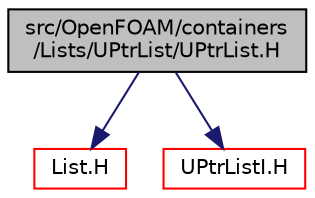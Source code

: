 digraph "src/OpenFOAM/containers/Lists/UPtrList/UPtrList.H"
{
  bgcolor="transparent";
  edge [fontname="Helvetica",fontsize="10",labelfontname="Helvetica",labelfontsize="10"];
  node [fontname="Helvetica",fontsize="10",shape=record];
  Node1 [label="src/OpenFOAM/containers\l/Lists/UPtrList/UPtrList.H",height=0.2,width=0.4,color="black", fillcolor="grey75", style="filled", fontcolor="black"];
  Node1 -> Node2 [color="midnightblue",fontsize="10",style="solid",fontname="Helvetica"];
  Node2 [label="List.H",height=0.2,width=0.4,color="red",URL="$a07638.html"];
  Node1 -> Node3 [color="midnightblue",fontsize="10",style="solid",fontname="Helvetica"];
  Node3 [label="UPtrListI.H",height=0.2,width=0.4,color="red",URL="$a07674.html"];
}
